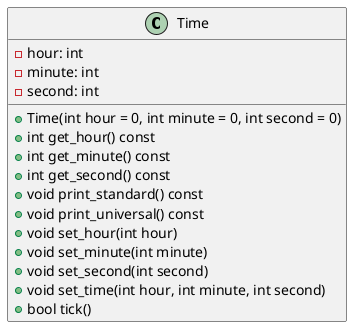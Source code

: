 @startuml
class Time {
  - hour: int
  - minute: int
  - second: int
  + Time(int hour = 0, int minute = 0, int second = 0)
  + int get_hour() const
  + int get_minute() const
  + int get_second() const
  + void print_standard() const
  + void print_universal() const
  + void set_hour(int hour)
  + void set_minute(int minute)
  + void set_second(int second)
  + void set_time(int hour, int minute, int second)
  + bool tick()
}
@enduml
